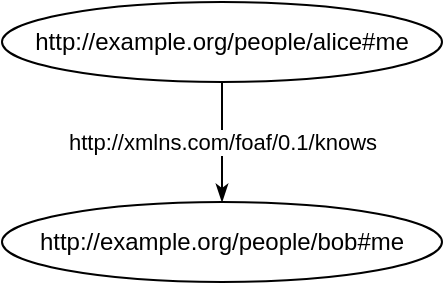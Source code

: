 <mxfile version="22.0.6" type="device">
  <diagram name="Page-1" id="6i7e1ZnUqscgbApKAWBu">
    <mxGraphModel dx="371" dy="201" grid="1" gridSize="10" guides="1" tooltips="1" connect="1" arrows="1" fold="1" page="1" pageScale="1" pageWidth="850" pageHeight="1100" math="0" shadow="0">
      <root>
        <mxCell id="0" />
        <mxCell id="1" parent="0" />
        <mxCell id="IQ9Pw8yD5umx067SiVbr-1" value="http://xmlns.com/foaf/0.1/knows" style="edgeStyle=orthogonalEdgeStyle;rounded=0;orthogonalLoop=1;jettySize=auto;html=1;endArrow=classicThin;endFill=1;" parent="1" source="vMb8d6KQLOxJ769gXlaK-1" target="vMb8d6KQLOxJ769gXlaK-2" edge="1">
          <mxGeometry relative="1" as="geometry" />
        </mxCell>
        <mxCell id="vMb8d6KQLOxJ769gXlaK-1" value="http://example.org/people/alice#me" style="ellipse;whiteSpace=wrap;html=1;" parent="1" vertex="1">
          <mxGeometry x="40" y="40" width="220" height="40" as="geometry" />
        </mxCell>
        <mxCell id="vMb8d6KQLOxJ769gXlaK-2" value="http://example.org/people/bob#me" style="ellipse;whiteSpace=wrap;html=1;" parent="1" vertex="1">
          <mxGeometry x="40" y="140" width="220" height="40" as="geometry" />
        </mxCell>
      </root>
    </mxGraphModel>
  </diagram>
</mxfile>
